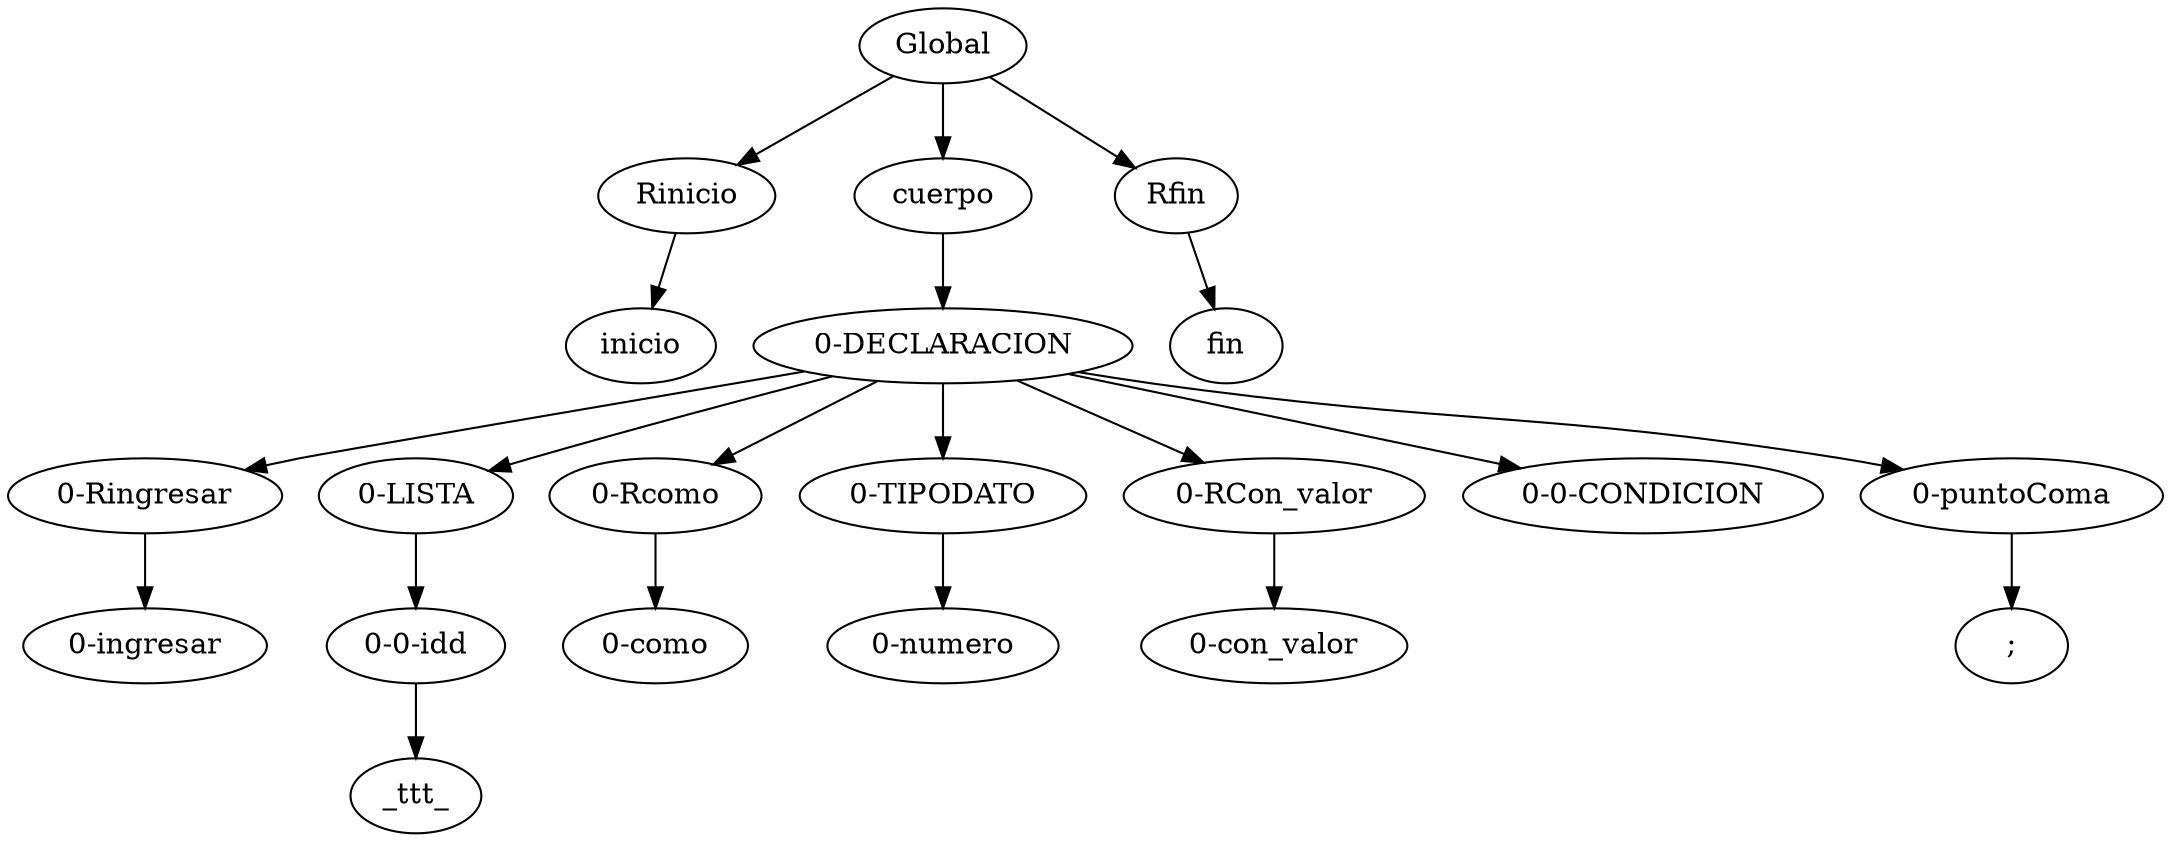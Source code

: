 Digraph AST{

node0[label = "Global"];
node0 -> node00
node00[label = "Rinicio"];
node00 -> node000
node000[label = "inicio"];
node0 -> node01
node01[label = "cuerpo"];
node01 -> node010
node010[label = "0-DECLARACION"];
node010 -> node0100
node0100[label = "0-Ringresar"];
node0100 -> node01000
node01000[label = "0-ingresar"];
node010 -> node0101
node0101[label = "0-LISTA"];
node0101 -> node01010
node01010[label = "0-0-idd"];
node01010 -> node010100
node010100[label = "_ttt_"];
node010 -> node0102
node0102[label = "0-Rcomo"];
node0102 -> node01020
node01020[label = "0-como"];
node010 -> node0103
node0103[label = "0-TIPODATO"];
node0103 -> node01030
node01030[label = "0-numero"];
node010 -> node0104
node0104[label = "0-RCon_valor"];
node0104 -> node01040
node01040[label = "0-con_valor"];
node010 -> node0105
node0105[label = "0-0-CONDICION"];
node010 -> node0106
node0106[label = "0-puntoComa"];
node0106 -> node01060
node01060[label = ";"];
node0 -> node02
node02[label = "Rfin"];
node02 -> node020
node020[label = "fin"];


}